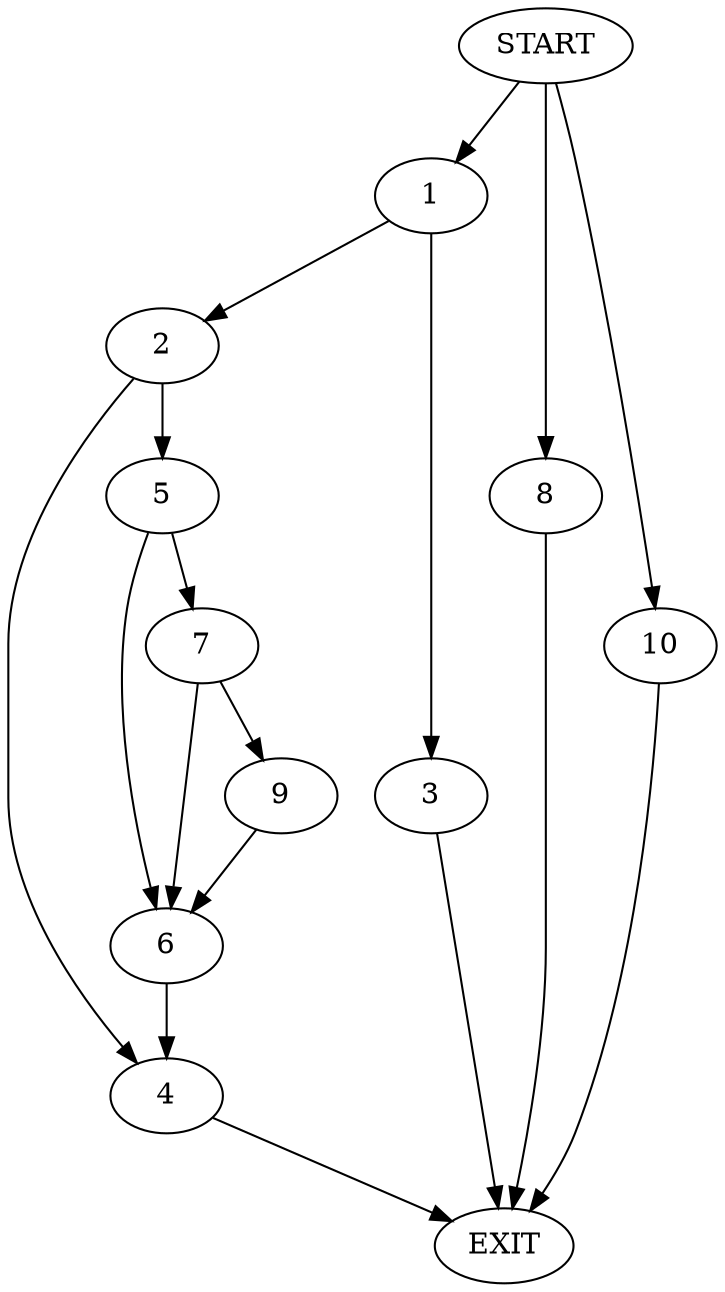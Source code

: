 digraph {
0 [label="START"]
11 [label="EXIT"]
0 -> 1
1 -> 2
1 -> 3
2 -> 4
2 -> 5
3 -> 11
4 -> 11
5 -> 6
5 -> 7
0 -> 8
8 -> 11
7 -> 6
7 -> 9
6 -> 4
9 -> 6
0 -> 10
10 -> 11
}
